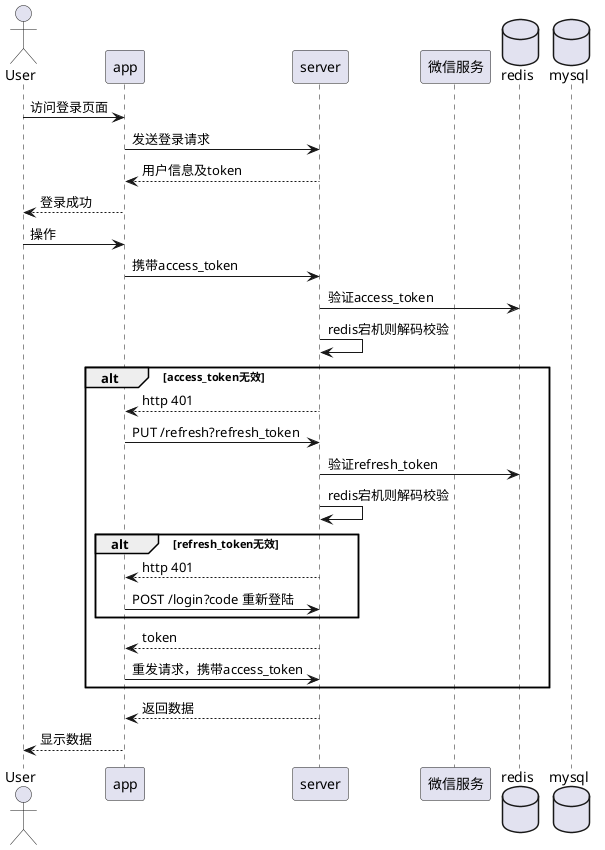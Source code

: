 @startuml
'https://plantuml.com/sequence-diagram


actor User as user
participant app as app
participant server as server
participant 微信服务 as wechat
database redis as redis
database mysql as mysql

user -> app : 访问登录页面
app -> server : 发送登录请求
server --> app : 用户信息及token
app --> user : 登录成功
user -> app : 操作
app -> server : 携带access_token
server -> redis : 验证access_token
server -> server : redis宕机则解码校验
    alt access_token无效
    server --> app : http 401
    app -> server : PUT /refresh?refresh_token
    server -> redis : 验证refresh_token
    server -> server : redis宕机则解码校验
        alt refresh_token无效
        server --> app : http 401
        app -> server : POST /login?code 重新登陆
        end
        server --> app : token
        app -> server : 重发请求，携带access_token
    end
server --> app : 返回数据
app --> user : 显示数据
@enduml